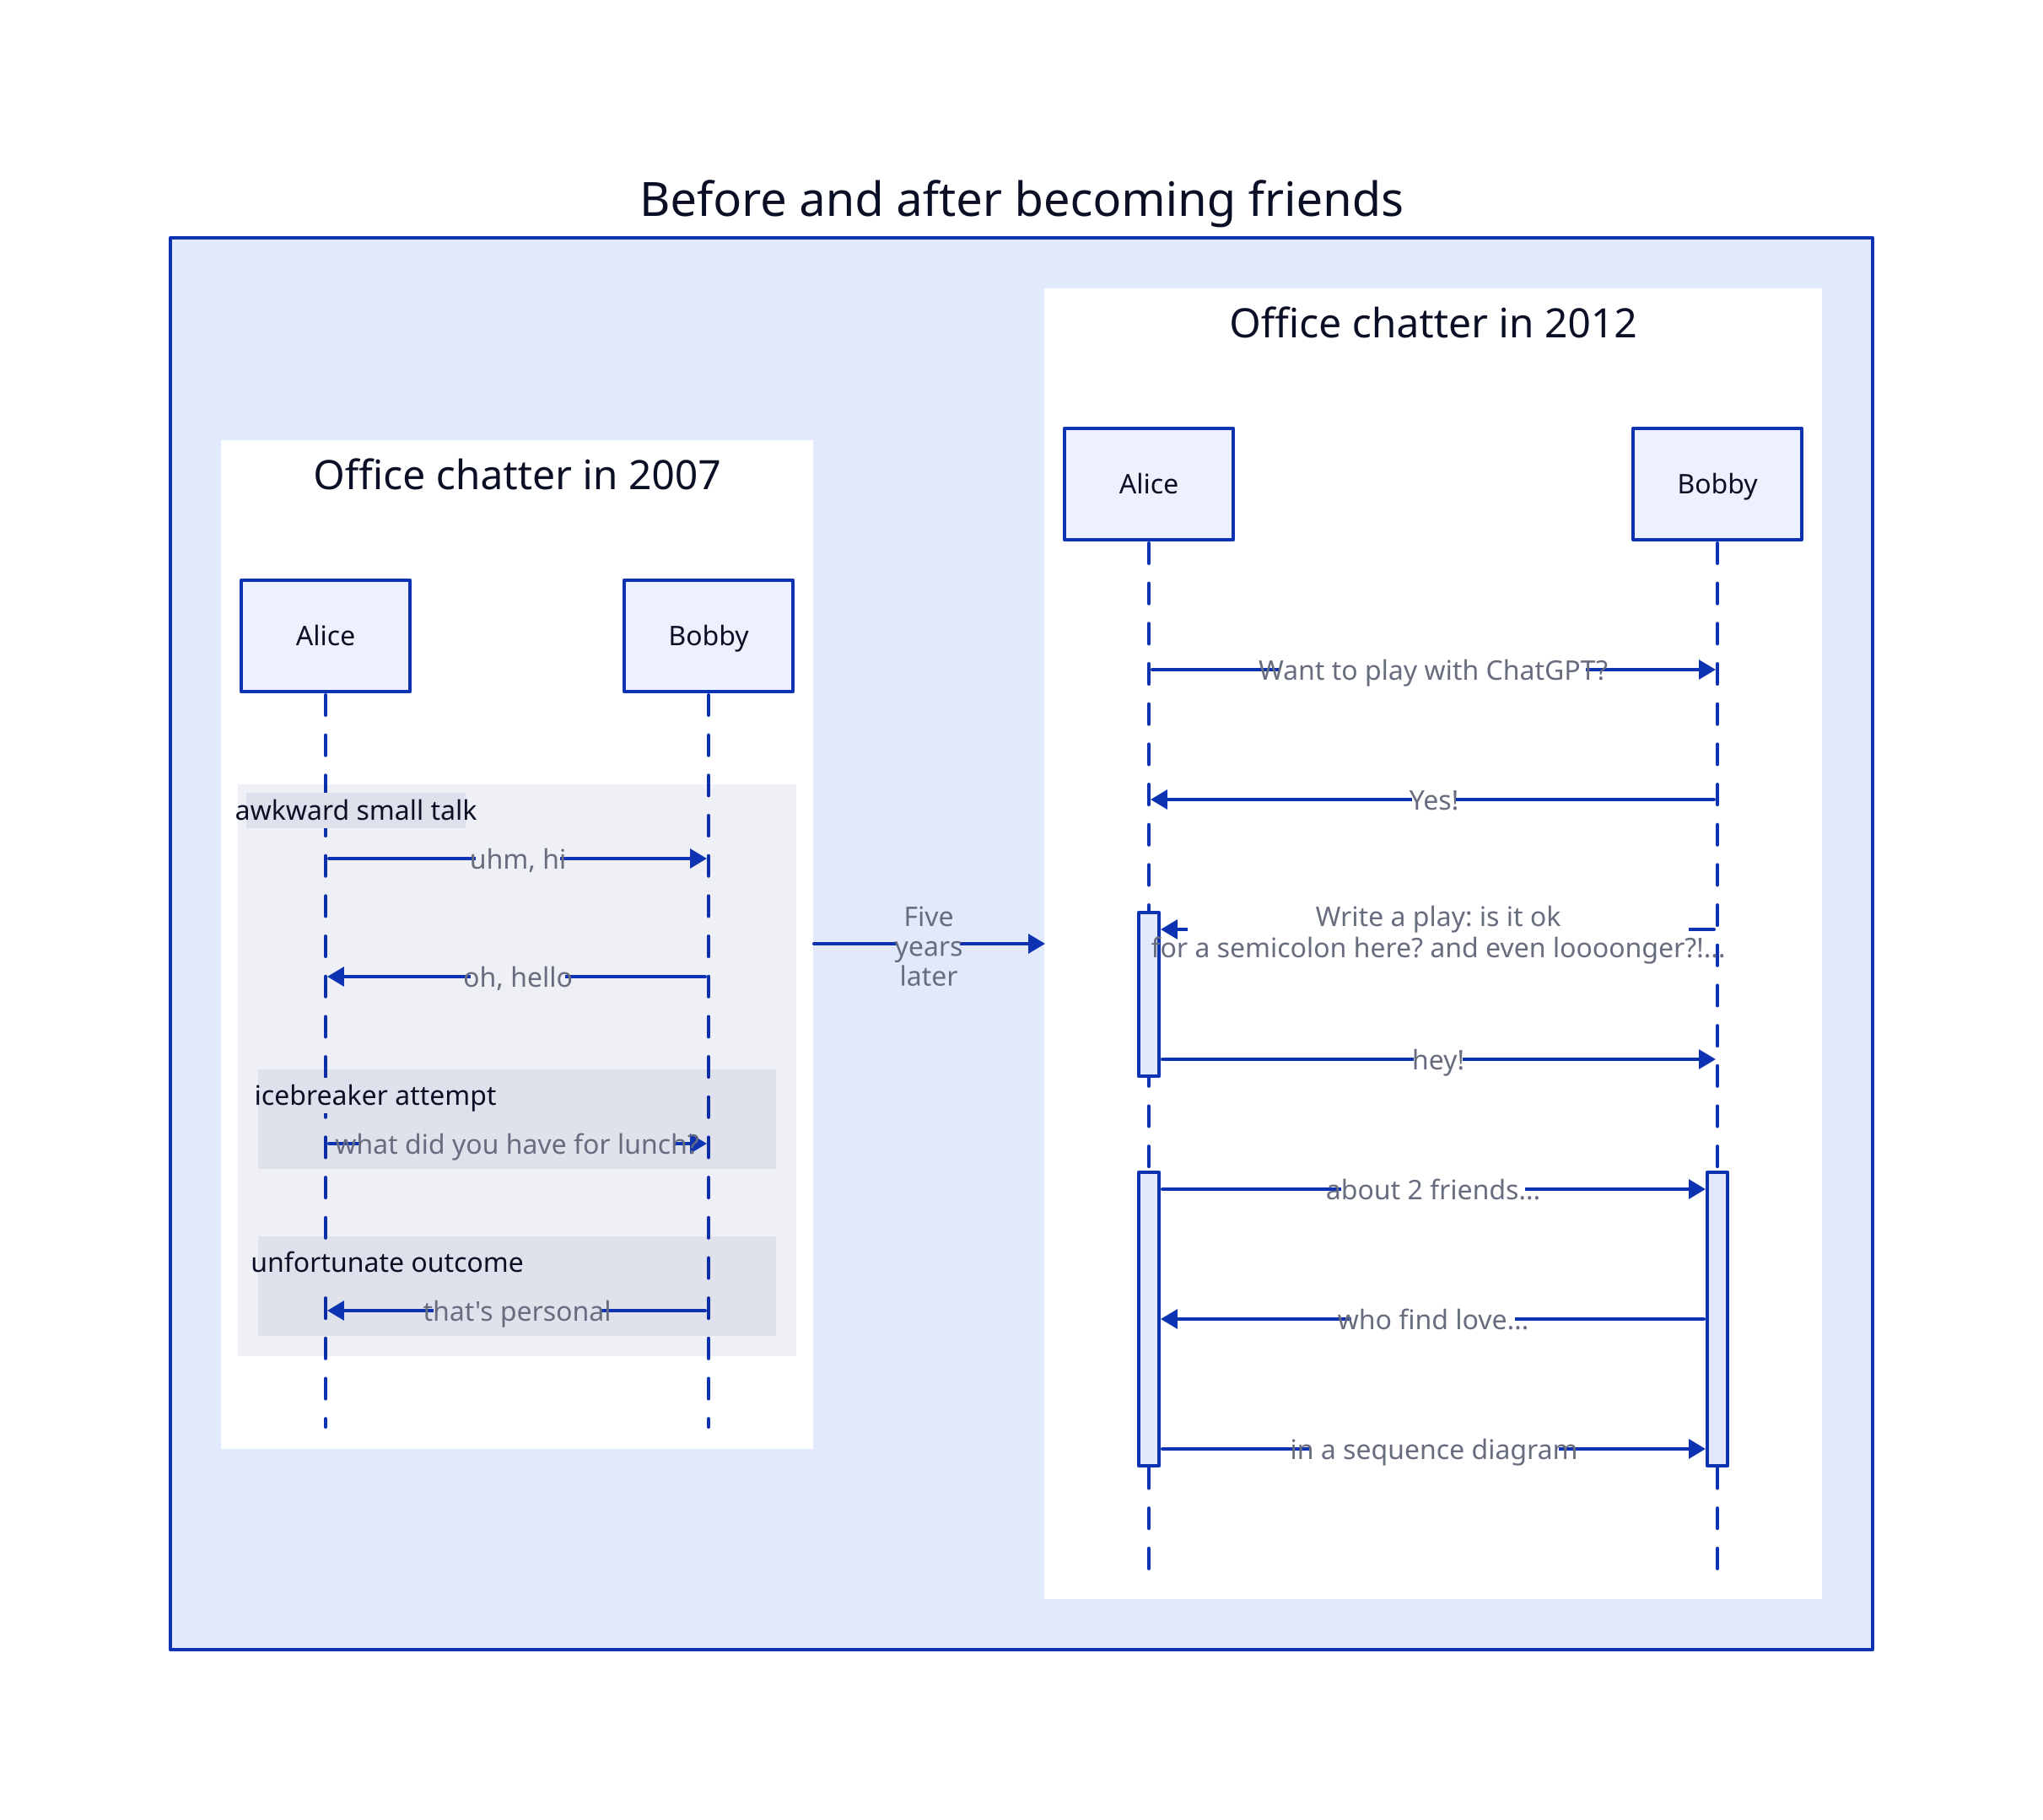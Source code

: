 direction: right
Before and after becoming friends: {
  2007: Office chatter in 2007 {
    shape: sequence_diagram
    alice: Alice
    bob: Bobby
    awkward small talk: {
      alice -> bob: uhm, hi
      bob -> alice: oh, hello
      icebreaker attempt: {
        alice -> bob: what did you have for lunch?
      }
      unfortunate outcome: {
        bob -> alice: that's personal
      }
    }
  }

  2012: Office chatter in 2012 {
    shape: sequence_diagram
    alice: Alice
    bob: Bobby
    alice -> bob: Want to play with ChatGPT?
    bob -> alice: Yes!
    bob -> alice.play pre: Write a play: is it ok\n for a semicolon here? and even loooonger?!...
    alice.play pre -> bob: hey!
    alice.play -> bob.play: about 2 friends...
    bob.play -> alice.play: who find love...
    alice.play -> bob.play: in a sequence diagram
  }

  2007 -> 2012: Five\nyears\nlater
}
